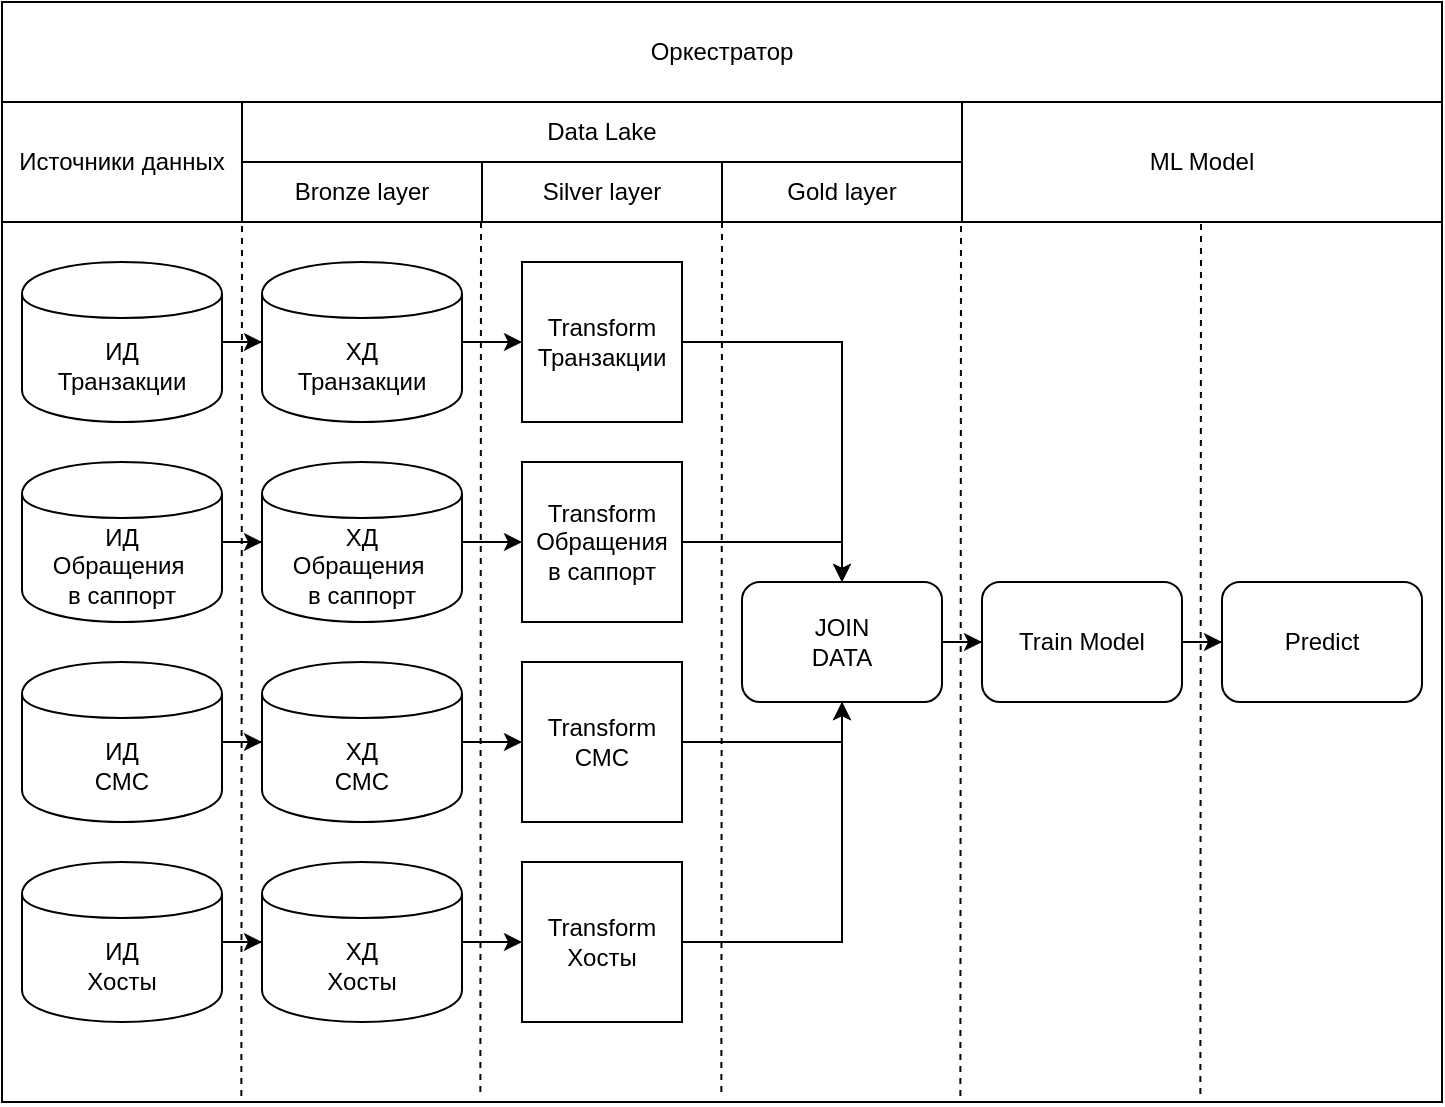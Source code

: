 <mxfile version="12.3.8" type="device" pages="1"><diagram name="Page-1" id="74e2e168-ea6b-b213-b513-2b3c1d86103e"><mxGraphModel dx="1024" dy="566" grid="1" gridSize="10" guides="1" tooltips="1" connect="1" arrows="1" fold="1" page="1" pageScale="1" pageWidth="1100" pageHeight="850" background="#ffffff" math="0" shadow="0"><root><mxCell id="0"/><mxCell id="1" parent="0"/><mxCell id="BsRmXX9VarQPqoXP-6m7-3" value="" style="rounded=0;whiteSpace=wrap;html=1;" vertex="1" parent="1"><mxGeometry x="50" y="60" width="720" height="550" as="geometry"/></mxCell><mxCell id="BsRmXX9VarQPqoXP-6m7-4" value="Оркестратор" style="rounded=0;whiteSpace=wrap;html=1;" vertex="1" parent="1"><mxGeometry x="50" y="60" width="720" height="50" as="geometry"/></mxCell><mxCell id="BsRmXX9VarQPqoXP-6m7-5" value="Источники данных" style="rounded=0;whiteSpace=wrap;html=1;" vertex="1" parent="1"><mxGeometry x="50" y="110" width="120" height="60" as="geometry"/></mxCell><mxCell id="BsRmXX9VarQPqoXP-6m7-6" value="Bronze layer" style="rounded=0;whiteSpace=wrap;html=1;" vertex="1" parent="1"><mxGeometry x="170" y="140" width="120" height="30" as="geometry"/></mxCell><mxCell id="BsRmXX9VarQPqoXP-6m7-7" value="Silver layer" style="rounded=0;whiteSpace=wrap;html=1;" vertex="1" parent="1"><mxGeometry x="290" y="140" width="120" height="30" as="geometry"/></mxCell><mxCell id="BsRmXX9VarQPqoXP-6m7-8" value="Gold layer" style="rounded=0;whiteSpace=wrap;html=1;" vertex="1" parent="1"><mxGeometry x="410" y="140" width="120" height="30" as="geometry"/></mxCell><mxCell id="BsRmXX9VarQPqoXP-6m7-12" value="Data Lake" style="rounded=0;whiteSpace=wrap;html=1;" vertex="1" parent="1"><mxGeometry x="170" y="110" width="360" height="30" as="geometry"/></mxCell><mxCell id="BsRmXX9VarQPqoXP-6m7-13" value="ML Model" style="rounded=0;whiteSpace=wrap;html=1;" vertex="1" parent="1"><mxGeometry x="530" y="110" width="240" height="60" as="geometry"/></mxCell><mxCell id="BsRmXX9VarQPqoXP-6m7-18" value="" style="endArrow=none;dashed=1;html=1;entryX=0.169;entryY=1;entryDx=0;entryDy=0;entryPerimeter=0;" edge="1" parent="1"><mxGeometry width="50" height="50" relative="1" as="geometry"><mxPoint x="170" y="172" as="sourcePoint"/><mxPoint x="169.68" y="610" as="targetPoint"/></mxGeometry></mxCell><mxCell id="BsRmXX9VarQPqoXP-6m7-19" value="" style="endArrow=none;dashed=1;html=1;entryX=0.169;entryY=1;entryDx=0;entryDy=0;entryPerimeter=0;" edge="1" parent="1"><mxGeometry width="50" height="50" relative="1" as="geometry"><mxPoint x="289.5" y="170" as="sourcePoint"/><mxPoint x="289.18" y="608" as="targetPoint"/></mxGeometry></mxCell><mxCell id="BsRmXX9VarQPqoXP-6m7-20" value="" style="endArrow=none;dashed=1;html=1;entryX=0.169;entryY=1;entryDx=0;entryDy=0;entryPerimeter=0;" edge="1" parent="1"><mxGeometry width="50" height="50" relative="1" as="geometry"><mxPoint x="410" y="170" as="sourcePoint"/><mxPoint x="409.68" y="608" as="targetPoint"/></mxGeometry></mxCell><mxCell id="BsRmXX9VarQPqoXP-6m7-21" value="" style="endArrow=none;dashed=1;html=1;entryX=0.169;entryY=1;entryDx=0;entryDy=0;entryPerimeter=0;" edge="1" parent="1"><mxGeometry width="50" height="50" relative="1" as="geometry"><mxPoint x="529.5" y="172" as="sourcePoint"/><mxPoint x="529.18" y="610" as="targetPoint"/></mxGeometry></mxCell><mxCell id="BsRmXX9VarQPqoXP-6m7-22" value="" style="endArrow=none;dashed=1;html=1;entryX=0.169;entryY=1;entryDx=0;entryDy=0;entryPerimeter=0;" edge="1" parent="1"><mxGeometry width="50" height="50" relative="1" as="geometry"><mxPoint x="649.5" y="171" as="sourcePoint"/><mxPoint x="649.18" y="609" as="targetPoint"/></mxGeometry></mxCell><mxCell id="BsRmXX9VarQPqoXP-6m7-57" style="edgeStyle=orthogonalEdgeStyle;rounded=0;orthogonalLoop=1;jettySize=auto;html=1;" edge="1" parent="1" source="BsRmXX9VarQPqoXP-6m7-24" target="BsRmXX9VarQPqoXP-6m7-54"><mxGeometry relative="1" as="geometry"/></mxCell><mxCell id="BsRmXX9VarQPqoXP-6m7-24" value="Transform&lt;br&gt;Транзакции" style="whiteSpace=wrap;html=1;aspect=fixed;" vertex="1" parent="1"><mxGeometry x="310" y="190" width="80" height="80" as="geometry"/></mxCell><mxCell id="BsRmXX9VarQPqoXP-6m7-56" value="" style="edgeStyle=orthogonalEdgeStyle;rounded=0;orthogonalLoop=1;jettySize=auto;html=1;entryX=0.5;entryY=0;entryDx=0;entryDy=0;" edge="1" parent="1" source="BsRmXX9VarQPqoXP-6m7-26" target="BsRmXX9VarQPqoXP-6m7-54"><mxGeometry relative="1" as="geometry"><mxPoint x="470" y="330" as="targetPoint"/></mxGeometry></mxCell><mxCell id="BsRmXX9VarQPqoXP-6m7-26" value="Transform&lt;br&gt;Обращения &lt;br&gt;в саппорт" style="whiteSpace=wrap;html=1;aspect=fixed;" vertex="1" parent="1"><mxGeometry x="310" y="290" width="80" height="80" as="geometry"/></mxCell><mxCell id="BsRmXX9VarQPqoXP-6m7-46" value="" style="edgeStyle=orthogonalEdgeStyle;rounded=0;orthogonalLoop=1;jettySize=auto;html=1;" edge="1" parent="1" source="BsRmXX9VarQPqoXP-6m7-34" target="BsRmXX9VarQPqoXP-6m7-41"><mxGeometry relative="1" as="geometry"/></mxCell><mxCell id="BsRmXX9VarQPqoXP-6m7-34" value="&lt;span style=&quot;white-space: normal&quot;&gt;ИД&lt;/span&gt;&lt;br style=&quot;white-space: normal&quot;&gt;&lt;span style=&quot;white-space: normal&quot;&gt;Обращения&amp;nbsp;&lt;/span&gt;&lt;br style=&quot;white-space: normal&quot;&gt;&lt;span style=&quot;white-space: normal&quot;&gt;в саппорт&lt;/span&gt;" style="shape=cylinder;whiteSpace=wrap;html=1;boundedLbl=1;backgroundOutline=1;" vertex="1" parent="1"><mxGeometry x="60" y="290" width="100" height="80" as="geometry"/></mxCell><mxCell id="BsRmXX9VarQPqoXP-6m7-45" value="" style="edgeStyle=orthogonalEdgeStyle;rounded=0;orthogonalLoop=1;jettySize=auto;html=1;" edge="1" parent="1" source="BsRmXX9VarQPqoXP-6m7-37" target="BsRmXX9VarQPqoXP-6m7-40"><mxGeometry relative="1" as="geometry"/></mxCell><mxCell id="BsRmXX9VarQPqoXP-6m7-37" value="ИД&lt;br&gt;Транзакции" style="shape=cylinder;whiteSpace=wrap;html=1;boundedLbl=1;backgroundOutline=1;" vertex="1" parent="1"><mxGeometry x="60" y="190" width="100" height="80" as="geometry"/></mxCell><mxCell id="BsRmXX9VarQPqoXP-6m7-47" value="" style="edgeStyle=orthogonalEdgeStyle;rounded=0;orthogonalLoop=1;jettySize=auto;html=1;" edge="1" parent="1" source="BsRmXX9VarQPqoXP-6m7-38" target="BsRmXX9VarQPqoXP-6m7-42"><mxGeometry relative="1" as="geometry"/></mxCell><mxCell id="BsRmXX9VarQPqoXP-6m7-38" value="ИД&lt;br&gt;СМС" style="shape=cylinder;whiteSpace=wrap;html=1;boundedLbl=1;backgroundOutline=1;" vertex="1" parent="1"><mxGeometry x="60" y="390" width="100" height="80" as="geometry"/></mxCell><mxCell id="BsRmXX9VarQPqoXP-6m7-48" value="" style="edgeStyle=orthogonalEdgeStyle;rounded=0;orthogonalLoop=1;jettySize=auto;html=1;" edge="1" parent="1" source="BsRmXX9VarQPqoXP-6m7-39" target="BsRmXX9VarQPqoXP-6m7-43"><mxGeometry relative="1" as="geometry"/></mxCell><mxCell id="BsRmXX9VarQPqoXP-6m7-39" value="ИД&lt;br&gt;Хосты" style="shape=cylinder;whiteSpace=wrap;html=1;boundedLbl=1;backgroundOutline=1;" vertex="1" parent="1"><mxGeometry x="60" y="490" width="100" height="80" as="geometry"/></mxCell><mxCell id="BsRmXX9VarQPqoXP-6m7-44" value="" style="edgeStyle=orthogonalEdgeStyle;rounded=0;orthogonalLoop=1;jettySize=auto;html=1;" edge="1" parent="1" source="BsRmXX9VarQPqoXP-6m7-40" target="BsRmXX9VarQPqoXP-6m7-24"><mxGeometry relative="1" as="geometry"/></mxCell><mxCell id="BsRmXX9VarQPqoXP-6m7-40" value="ХД&lt;br&gt;Транзакции" style="shape=cylinder;whiteSpace=wrap;html=1;boundedLbl=1;backgroundOutline=1;" vertex="1" parent="1"><mxGeometry x="180" y="190" width="100" height="80" as="geometry"/></mxCell><mxCell id="BsRmXX9VarQPqoXP-6m7-49" value="" style="edgeStyle=orthogonalEdgeStyle;rounded=0;orthogonalLoop=1;jettySize=auto;html=1;" edge="1" parent="1" source="BsRmXX9VarQPqoXP-6m7-41" target="BsRmXX9VarQPqoXP-6m7-26"><mxGeometry relative="1" as="geometry"/></mxCell><mxCell id="BsRmXX9VarQPqoXP-6m7-41" value="ХД&lt;br style=&quot;white-space: normal&quot;&gt;&lt;span style=&quot;white-space: normal&quot;&gt;Обращения&amp;nbsp;&lt;/span&gt;&lt;br style=&quot;white-space: normal&quot;&gt;&lt;span style=&quot;white-space: normal&quot;&gt;в саппорт&lt;/span&gt;" style="shape=cylinder;whiteSpace=wrap;html=1;boundedLbl=1;backgroundOutline=1;" vertex="1" parent="1"><mxGeometry x="180" y="290" width="100" height="80" as="geometry"/></mxCell><mxCell id="BsRmXX9VarQPqoXP-6m7-52" value="" style="edgeStyle=orthogonalEdgeStyle;rounded=0;orthogonalLoop=1;jettySize=auto;html=1;" edge="1" parent="1" source="BsRmXX9VarQPqoXP-6m7-42" target="BsRmXX9VarQPqoXP-6m7-50"><mxGeometry relative="1" as="geometry"/></mxCell><mxCell id="BsRmXX9VarQPqoXP-6m7-42" value="ХД&lt;br&gt;СМС" style="shape=cylinder;whiteSpace=wrap;html=1;boundedLbl=1;backgroundOutline=1;" vertex="1" parent="1"><mxGeometry x="180" y="390" width="100" height="80" as="geometry"/></mxCell><mxCell id="BsRmXX9VarQPqoXP-6m7-53" value="" style="edgeStyle=orthogonalEdgeStyle;rounded=0;orthogonalLoop=1;jettySize=auto;html=1;" edge="1" parent="1" source="BsRmXX9VarQPqoXP-6m7-43" target="BsRmXX9VarQPqoXP-6m7-51"><mxGeometry relative="1" as="geometry"/></mxCell><mxCell id="BsRmXX9VarQPqoXP-6m7-43" value="ХД&lt;br&gt;Хосты" style="shape=cylinder;whiteSpace=wrap;html=1;boundedLbl=1;backgroundOutline=1;" vertex="1" parent="1"><mxGeometry x="180" y="490" width="100" height="80" as="geometry"/></mxCell><mxCell id="BsRmXX9VarQPqoXP-6m7-58" style="edgeStyle=orthogonalEdgeStyle;rounded=0;orthogonalLoop=1;jettySize=auto;html=1;exitX=1;exitY=0.5;exitDx=0;exitDy=0;entryX=0.5;entryY=1;entryDx=0;entryDy=0;" edge="1" parent="1" source="BsRmXX9VarQPqoXP-6m7-50" target="BsRmXX9VarQPqoXP-6m7-54"><mxGeometry relative="1" as="geometry"/></mxCell><mxCell id="BsRmXX9VarQPqoXP-6m7-50" value="Transform&lt;br&gt;СМС" style="whiteSpace=wrap;html=1;aspect=fixed;" vertex="1" parent="1"><mxGeometry x="310" y="390" width="80" height="80" as="geometry"/></mxCell><mxCell id="BsRmXX9VarQPqoXP-6m7-59" style="edgeStyle=orthogonalEdgeStyle;rounded=0;orthogonalLoop=1;jettySize=auto;html=1;entryX=0.5;entryY=1;entryDx=0;entryDy=0;" edge="1" parent="1" source="BsRmXX9VarQPqoXP-6m7-51" target="BsRmXX9VarQPqoXP-6m7-54"><mxGeometry relative="1" as="geometry"/></mxCell><mxCell id="BsRmXX9VarQPqoXP-6m7-51" value="Transform&lt;br&gt;Хосты" style="whiteSpace=wrap;html=1;aspect=fixed;" vertex="1" parent="1"><mxGeometry x="310" y="490" width="80" height="80" as="geometry"/></mxCell><mxCell id="BsRmXX9VarQPqoXP-6m7-61" value="" style="edgeStyle=orthogonalEdgeStyle;rounded=0;orthogonalLoop=1;jettySize=auto;html=1;" edge="1" parent="1" source="BsRmXX9VarQPqoXP-6m7-54" target="BsRmXX9VarQPqoXP-6m7-60"><mxGeometry relative="1" as="geometry"/></mxCell><mxCell id="BsRmXX9VarQPqoXP-6m7-54" value="JOIN&lt;br&gt;DATA" style="rounded=1;whiteSpace=wrap;html=1;" vertex="1" parent="1"><mxGeometry x="420" y="350" width="100" height="60" as="geometry"/></mxCell><mxCell id="BsRmXX9VarQPqoXP-6m7-63" value="" style="edgeStyle=orthogonalEdgeStyle;rounded=0;orthogonalLoop=1;jettySize=auto;html=1;" edge="1" parent="1" source="BsRmXX9VarQPqoXP-6m7-60" target="BsRmXX9VarQPqoXP-6m7-62"><mxGeometry relative="1" as="geometry"/></mxCell><mxCell id="BsRmXX9VarQPqoXP-6m7-60" value="Train Model" style="rounded=1;whiteSpace=wrap;html=1;" vertex="1" parent="1"><mxGeometry x="540" y="350" width="100" height="60" as="geometry"/></mxCell><mxCell id="BsRmXX9VarQPqoXP-6m7-62" value="Predict" style="rounded=1;whiteSpace=wrap;html=1;" vertex="1" parent="1"><mxGeometry x="660" y="350" width="100" height="60" as="geometry"/></mxCell></root></mxGraphModel></diagram></mxfile>
